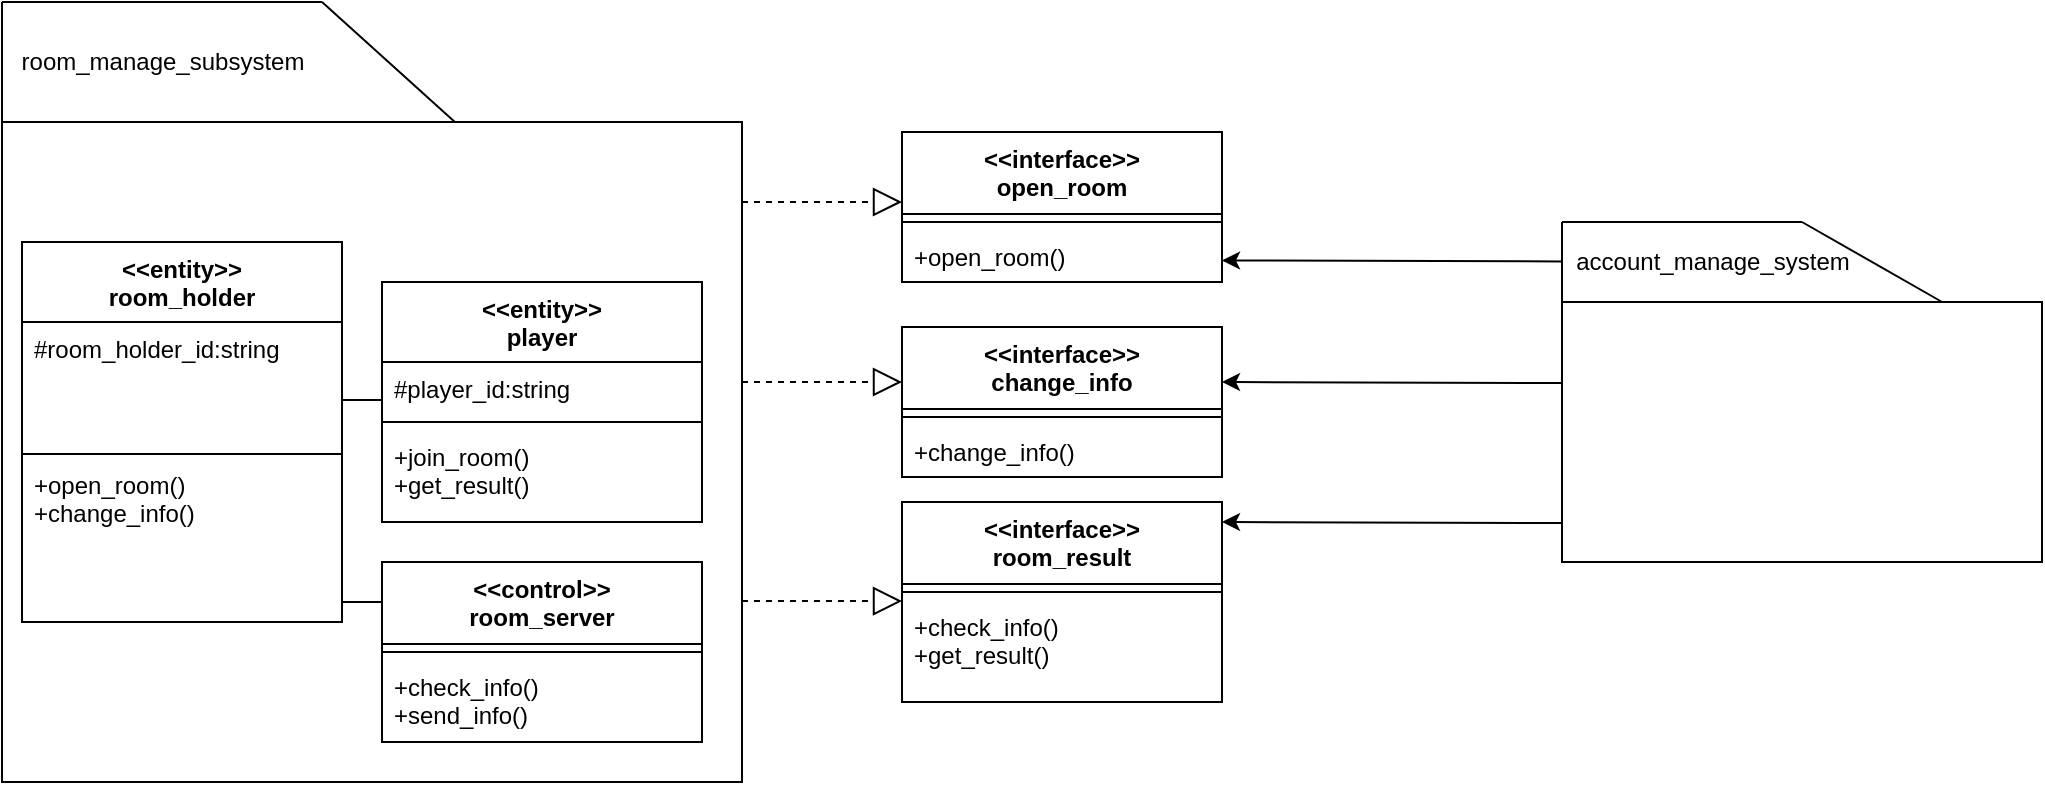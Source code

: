 <mxfile version="19.0.0" type="device"><diagram id="thMYMiwEChUtoVRvIpgF" name="Page-1"><mxGraphModel dx="1150" dy="807" grid="1" gridSize="10" guides="1" tooltips="1" connect="1" arrows="1" fold="1" page="1" pageScale="1" pageWidth="827" pageHeight="1169" math="0" shadow="0"><root><mxCell id="0"/><mxCell id="1" parent="0"/><mxCell id="2W_-yeGXLxwpVGIqcOxD-4" value="" style="html=1;" vertex="1" parent="1"><mxGeometry x="150" y="150" width="370" height="330" as="geometry"/></mxCell><mxCell id="2W_-yeGXLxwpVGIqcOxD-10" value="&lt;&lt;entity&gt;&gt;&#xA;player&#xA;" style="swimlane;fontStyle=1;align=center;verticalAlign=top;childLayout=stackLayout;horizontal=1;startSize=40;horizontalStack=0;resizeParent=1;resizeParentMax=0;resizeLast=0;collapsible=1;marginBottom=0;" vertex="1" parent="1"><mxGeometry x="340" y="230" width="160" height="120" as="geometry"/></mxCell><mxCell id="2W_-yeGXLxwpVGIqcOxD-11" value="#player_id:string" style="text;strokeColor=none;fillColor=none;align=left;verticalAlign=top;spacingLeft=4;spacingRight=4;overflow=hidden;rotatable=0;points=[[0,0.5],[1,0.5]];portConstraint=eastwest;" vertex="1" parent="2W_-yeGXLxwpVGIqcOxD-10"><mxGeometry y="40" width="160" height="26" as="geometry"/></mxCell><mxCell id="2W_-yeGXLxwpVGIqcOxD-12" value="" style="line;strokeWidth=1;fillColor=none;align=left;verticalAlign=middle;spacingTop=-1;spacingLeft=3;spacingRight=3;rotatable=0;labelPosition=right;points=[];portConstraint=eastwest;" vertex="1" parent="2W_-yeGXLxwpVGIqcOxD-10"><mxGeometry y="66" width="160" height="8" as="geometry"/></mxCell><mxCell id="2W_-yeGXLxwpVGIqcOxD-13" value="+join_room()&#xA;+get_result()&#xA;" style="text;strokeColor=none;fillColor=none;align=left;verticalAlign=top;spacingLeft=4;spacingRight=4;overflow=hidden;rotatable=0;points=[[0,0.5],[1,0.5]];portConstraint=eastwest;" vertex="1" parent="2W_-yeGXLxwpVGIqcOxD-10"><mxGeometry y="74" width="160" height="46" as="geometry"/></mxCell><mxCell id="2W_-yeGXLxwpVGIqcOxD-14" value="&lt;&lt;entity&gt;&gt;&#xA;room_holder&#xA;" style="swimlane;fontStyle=1;align=center;verticalAlign=top;childLayout=stackLayout;horizontal=1;startSize=40;horizontalStack=0;resizeParent=1;resizeParentMax=0;resizeLast=0;collapsible=1;marginBottom=0;" vertex="1" parent="1"><mxGeometry x="160" y="210" width="160" height="190" as="geometry"/></mxCell><mxCell id="2W_-yeGXLxwpVGIqcOxD-15" value="#room_holder_id:string" style="text;strokeColor=none;fillColor=none;align=left;verticalAlign=top;spacingLeft=4;spacingRight=4;overflow=hidden;rotatable=0;points=[[0,0.5],[1,0.5]];portConstraint=eastwest;" vertex="1" parent="2W_-yeGXLxwpVGIqcOxD-14"><mxGeometry y="40" width="160" height="64" as="geometry"/></mxCell><mxCell id="2W_-yeGXLxwpVGIqcOxD-16" value="" style="line;strokeWidth=1;fillColor=none;align=left;verticalAlign=middle;spacingTop=-1;spacingLeft=3;spacingRight=3;rotatable=0;labelPosition=right;points=[];portConstraint=eastwest;" vertex="1" parent="2W_-yeGXLxwpVGIqcOxD-14"><mxGeometry y="104" width="160" height="4" as="geometry"/></mxCell><mxCell id="2W_-yeGXLxwpVGIqcOxD-17" value="+open_room()&#xA;+change_info()&#xA;" style="text;strokeColor=none;fillColor=none;align=left;verticalAlign=top;spacingLeft=4;spacingRight=4;overflow=hidden;rotatable=0;points=[[0,0.5],[1,0.5]];portConstraint=eastwest;" vertex="1" parent="2W_-yeGXLxwpVGIqcOxD-14"><mxGeometry y="108" width="160" height="82" as="geometry"/></mxCell><mxCell id="2W_-yeGXLxwpVGIqcOxD-18" value="" style="endArrow=none;html=1;rounded=0;" edge="1" parent="2W_-yeGXLxwpVGIqcOxD-14"><mxGeometry width="50" height="50" relative="1" as="geometry"><mxPoint x="160" y="180" as="sourcePoint"/><mxPoint x="180" y="180" as="targetPoint"/></mxGeometry></mxCell><mxCell id="2W_-yeGXLxwpVGIqcOxD-19" value="&lt;&lt;control&gt;&gt;&#xA;room_server&#xA;&#xA;" style="swimlane;fontStyle=1;align=center;verticalAlign=top;childLayout=stackLayout;horizontal=1;startSize=41;horizontalStack=0;resizeParent=1;resizeParentMax=0;resizeLast=0;collapsible=1;marginBottom=0;" vertex="1" parent="1"><mxGeometry x="340" y="370" width="160" height="90" as="geometry"/></mxCell><mxCell id="2W_-yeGXLxwpVGIqcOxD-20" value="" style="line;strokeWidth=1;fillColor=none;align=left;verticalAlign=middle;spacingTop=-1;spacingLeft=3;spacingRight=3;rotatable=0;labelPosition=right;points=[];portConstraint=eastwest;" vertex="1" parent="2W_-yeGXLxwpVGIqcOxD-19"><mxGeometry y="41" width="160" height="8" as="geometry"/></mxCell><mxCell id="2W_-yeGXLxwpVGIqcOxD-21" value="+check_info()&#xA;+send_info()&#xA;" style="text;strokeColor=none;fillColor=none;align=left;verticalAlign=top;spacingLeft=4;spacingRight=4;overflow=hidden;rotatable=0;points=[[0,0.5],[1,0.5]];portConstraint=eastwest;" vertex="1" parent="2W_-yeGXLxwpVGIqcOxD-19"><mxGeometry y="49" width="160" height="41" as="geometry"/></mxCell><mxCell id="2W_-yeGXLxwpVGIqcOxD-22" value="" style="endArrow=none;html=1;rounded=0;" edge="1" parent="1"><mxGeometry width="50" height="50" relative="1" as="geometry"><mxPoint x="320" y="289" as="sourcePoint"/><mxPoint x="340" y="289" as="targetPoint"/></mxGeometry></mxCell><mxCell id="2W_-yeGXLxwpVGIqcOxD-23" value="" style="endArrow=none;html=1;rounded=0;" edge="1" parent="1"><mxGeometry width="50" height="50" relative="1" as="geometry"><mxPoint x="150" y="90" as="sourcePoint"/><mxPoint x="310" y="90" as="targetPoint"/></mxGeometry></mxCell><mxCell id="2W_-yeGXLxwpVGIqcOxD-24" value="" style="endArrow=none;html=1;rounded=0;" edge="1" parent="1"><mxGeometry width="50" height="50" relative="1" as="geometry"><mxPoint x="150" y="150" as="sourcePoint"/><mxPoint x="150" y="90" as="targetPoint"/></mxGeometry></mxCell><mxCell id="2W_-yeGXLxwpVGIqcOxD-25" value="" style="endArrow=none;html=1;rounded=0;entryX=0.612;entryY=0;entryDx=0;entryDy=0;entryPerimeter=0;" edge="1" parent="1"><mxGeometry width="50" height="50" relative="1" as="geometry"><mxPoint x="310" y="90" as="sourcePoint"/><mxPoint x="376.44" y="150" as="targetPoint"/></mxGeometry></mxCell><mxCell id="2W_-yeGXLxwpVGIqcOxD-26" value="room_manage_subsystem" style="text;html=1;align=center;verticalAlign=middle;resizable=0;points=[];autosize=1;strokeColor=none;fillColor=none;" vertex="1" parent="1"><mxGeometry x="150" y="110" width="160" height="20" as="geometry"/></mxCell><mxCell id="2W_-yeGXLxwpVGIqcOxD-28" value="&lt;&lt;interface&gt;&gt;&#xA;open_room&#xA;&#xA;" style="swimlane;fontStyle=1;align=center;verticalAlign=top;childLayout=stackLayout;horizontal=1;startSize=41;horizontalStack=0;resizeParent=1;resizeParentMax=0;resizeLast=0;collapsible=1;marginBottom=0;" vertex="1" parent="1"><mxGeometry x="600" y="155" width="160" height="75" as="geometry"/></mxCell><mxCell id="2W_-yeGXLxwpVGIqcOxD-29" value="" style="line;strokeWidth=1;fillColor=none;align=left;verticalAlign=middle;spacingTop=-1;spacingLeft=3;spacingRight=3;rotatable=0;labelPosition=right;points=[];portConstraint=eastwest;" vertex="1" parent="2W_-yeGXLxwpVGIqcOxD-28"><mxGeometry y="41" width="160" height="8" as="geometry"/></mxCell><mxCell id="2W_-yeGXLxwpVGIqcOxD-30" value="+open_room()" style="text;strokeColor=none;fillColor=none;align=left;verticalAlign=top;spacingLeft=4;spacingRight=4;overflow=hidden;rotatable=0;points=[[0,0.5],[1,0.5]];portConstraint=eastwest;" vertex="1" parent="2W_-yeGXLxwpVGIqcOxD-28"><mxGeometry y="49" width="160" height="26" as="geometry"/></mxCell><mxCell id="2W_-yeGXLxwpVGIqcOxD-31" value="" style="endArrow=block;endFill=0;endSize=12;html=1;rounded=0;dashed=1;" edge="1" parent="1"><mxGeometry width="160" relative="1" as="geometry"><mxPoint x="520" y="280" as="sourcePoint"/><mxPoint x="600" y="280" as="targetPoint"/></mxGeometry></mxCell><mxCell id="2W_-yeGXLxwpVGIqcOxD-32" value="&lt;&lt;interface&gt;&gt;&#xA;room_result&#xA;" style="swimlane;fontStyle=1;align=center;verticalAlign=top;childLayout=stackLayout;horizontal=1;startSize=41;horizontalStack=0;resizeParent=1;resizeParentMax=0;resizeLast=0;collapsible=1;marginBottom=0;" vertex="1" parent="1"><mxGeometry x="600" y="340" width="160" height="100" as="geometry"/></mxCell><mxCell id="2W_-yeGXLxwpVGIqcOxD-33" value="" style="line;strokeWidth=1;fillColor=none;align=left;verticalAlign=middle;spacingTop=-1;spacingLeft=3;spacingRight=3;rotatable=0;labelPosition=right;points=[];portConstraint=eastwest;" vertex="1" parent="2W_-yeGXLxwpVGIqcOxD-32"><mxGeometry y="41" width="160" height="8" as="geometry"/></mxCell><mxCell id="2W_-yeGXLxwpVGIqcOxD-34" value="+check_info()&#xA;+get_result()&#xA;" style="text;strokeColor=none;fillColor=none;align=left;verticalAlign=top;spacingLeft=4;spacingRight=4;overflow=hidden;rotatable=0;points=[[0,0.5],[1,0.5]];portConstraint=eastwest;" vertex="1" parent="2W_-yeGXLxwpVGIqcOxD-32"><mxGeometry y="49" width="160" height="51" as="geometry"/></mxCell><mxCell id="2W_-yeGXLxwpVGIqcOxD-35" value="" style="endArrow=block;endFill=0;endSize=12;html=1;rounded=0;dashed=1;" edge="1" parent="1"><mxGeometry width="160" relative="1" as="geometry"><mxPoint x="520" y="389.52" as="sourcePoint"/><mxPoint x="600" y="389.52" as="targetPoint"/></mxGeometry></mxCell><mxCell id="2W_-yeGXLxwpVGIqcOxD-40" value="" style="endArrow=none;html=1;rounded=0;" edge="1" parent="1"><mxGeometry width="50" height="50" relative="1" as="geometry"><mxPoint x="930" y="240" as="sourcePoint"/><mxPoint x="930" y="200" as="targetPoint"/></mxGeometry></mxCell><mxCell id="2W_-yeGXLxwpVGIqcOxD-41" value="" style="endArrow=none;html=1;rounded=0;" edge="1" parent="1"><mxGeometry width="50" height="50" relative="1" as="geometry"><mxPoint x="930" y="200" as="sourcePoint"/><mxPoint x="1050" y="200" as="targetPoint"/></mxGeometry></mxCell><mxCell id="2W_-yeGXLxwpVGIqcOxD-43" value="&lt;div&gt;account_manage_system&lt;/div&gt;" style="text;html=1;align=center;verticalAlign=middle;resizable=0;points=[];autosize=1;strokeColor=none;fillColor=none;" vertex="1" parent="1"><mxGeometry x="930" y="210" width="150" height="20" as="geometry"/></mxCell><mxCell id="2W_-yeGXLxwpVGIqcOxD-45" value="" style="rounded=0;whiteSpace=wrap;html=1;" vertex="1" parent="1"><mxGeometry x="930" y="240" width="240" height="130" as="geometry"/></mxCell><mxCell id="2W_-yeGXLxwpVGIqcOxD-47" value="" style="endArrow=none;html=1;rounded=0;entryX=0.792;entryY=0;entryDx=0;entryDy=0;entryPerimeter=0;" edge="1" parent="1" target="2W_-yeGXLxwpVGIqcOxD-45"><mxGeometry width="50" height="50" relative="1" as="geometry"><mxPoint x="1050" y="200" as="sourcePoint"/><mxPoint x="1100" y="150" as="targetPoint"/></mxGeometry></mxCell><mxCell id="2W_-yeGXLxwpVGIqcOxD-49" value="" style="endArrow=classic;html=1;rounded=0;entryX=1;entryY=0.5;entryDx=0;entryDy=0;exitX=0;exitY=0.25;exitDx=0;exitDy=0;" edge="1" parent="1"><mxGeometry width="50" height="50" relative="1" as="geometry"><mxPoint x="930" y="350.5" as="sourcePoint"/><mxPoint x="760" y="350" as="targetPoint"/></mxGeometry></mxCell><mxCell id="2W_-yeGXLxwpVGIqcOxD-50" value="&lt;&lt;interface&gt;&gt;&#xA;change_info&#xA;&#xA;" style="swimlane;fontStyle=1;align=center;verticalAlign=top;childLayout=stackLayout;horizontal=1;startSize=41;horizontalStack=0;resizeParent=1;resizeParentMax=0;resizeLast=0;collapsible=1;marginBottom=0;" vertex="1" parent="1"><mxGeometry x="600" y="252.5" width="160" height="75" as="geometry"/></mxCell><mxCell id="2W_-yeGXLxwpVGIqcOxD-51" value="" style="line;strokeWidth=1;fillColor=none;align=left;verticalAlign=middle;spacingTop=-1;spacingLeft=3;spacingRight=3;rotatable=0;labelPosition=right;points=[];portConstraint=eastwest;" vertex="1" parent="2W_-yeGXLxwpVGIqcOxD-50"><mxGeometry y="41" width="160" height="8" as="geometry"/></mxCell><mxCell id="2W_-yeGXLxwpVGIqcOxD-52" value="+change_info()" style="text;strokeColor=none;fillColor=none;align=left;verticalAlign=top;spacingLeft=4;spacingRight=4;overflow=hidden;rotatable=0;points=[[0,0.5],[1,0.5]];portConstraint=eastwest;" vertex="1" parent="2W_-yeGXLxwpVGIqcOxD-50"><mxGeometry y="49" width="160" height="26" as="geometry"/></mxCell><mxCell id="2W_-yeGXLxwpVGIqcOxD-53" value="" style="endArrow=block;endFill=0;endSize=12;html=1;rounded=0;dashed=1;" edge="1" parent="1"><mxGeometry width="160" relative="1" as="geometry"><mxPoint x="520" y="190.0" as="sourcePoint"/><mxPoint x="600" y="190.0" as="targetPoint"/></mxGeometry></mxCell><mxCell id="2W_-yeGXLxwpVGIqcOxD-54" value="" style="endArrow=classic;html=1;rounded=0;entryX=1;entryY=0.5;entryDx=0;entryDy=0;exitX=0;exitY=0.25;exitDx=0;exitDy=0;" edge="1" parent="1"><mxGeometry width="50" height="50" relative="1" as="geometry"><mxPoint x="930" y="280.5" as="sourcePoint"/><mxPoint x="760" y="280" as="targetPoint"/></mxGeometry></mxCell><mxCell id="2W_-yeGXLxwpVGIqcOxD-55" value="" style="endArrow=classic;html=1;rounded=0;entryX=1;entryY=0.5;entryDx=0;entryDy=0;exitX=0;exitY=0.25;exitDx=0;exitDy=0;" edge="1" parent="1"><mxGeometry width="50" height="50" relative="1" as="geometry"><mxPoint x="930" y="219.73" as="sourcePoint"/><mxPoint x="760" y="219.23" as="targetPoint"/></mxGeometry></mxCell></root></mxGraphModel></diagram></mxfile>